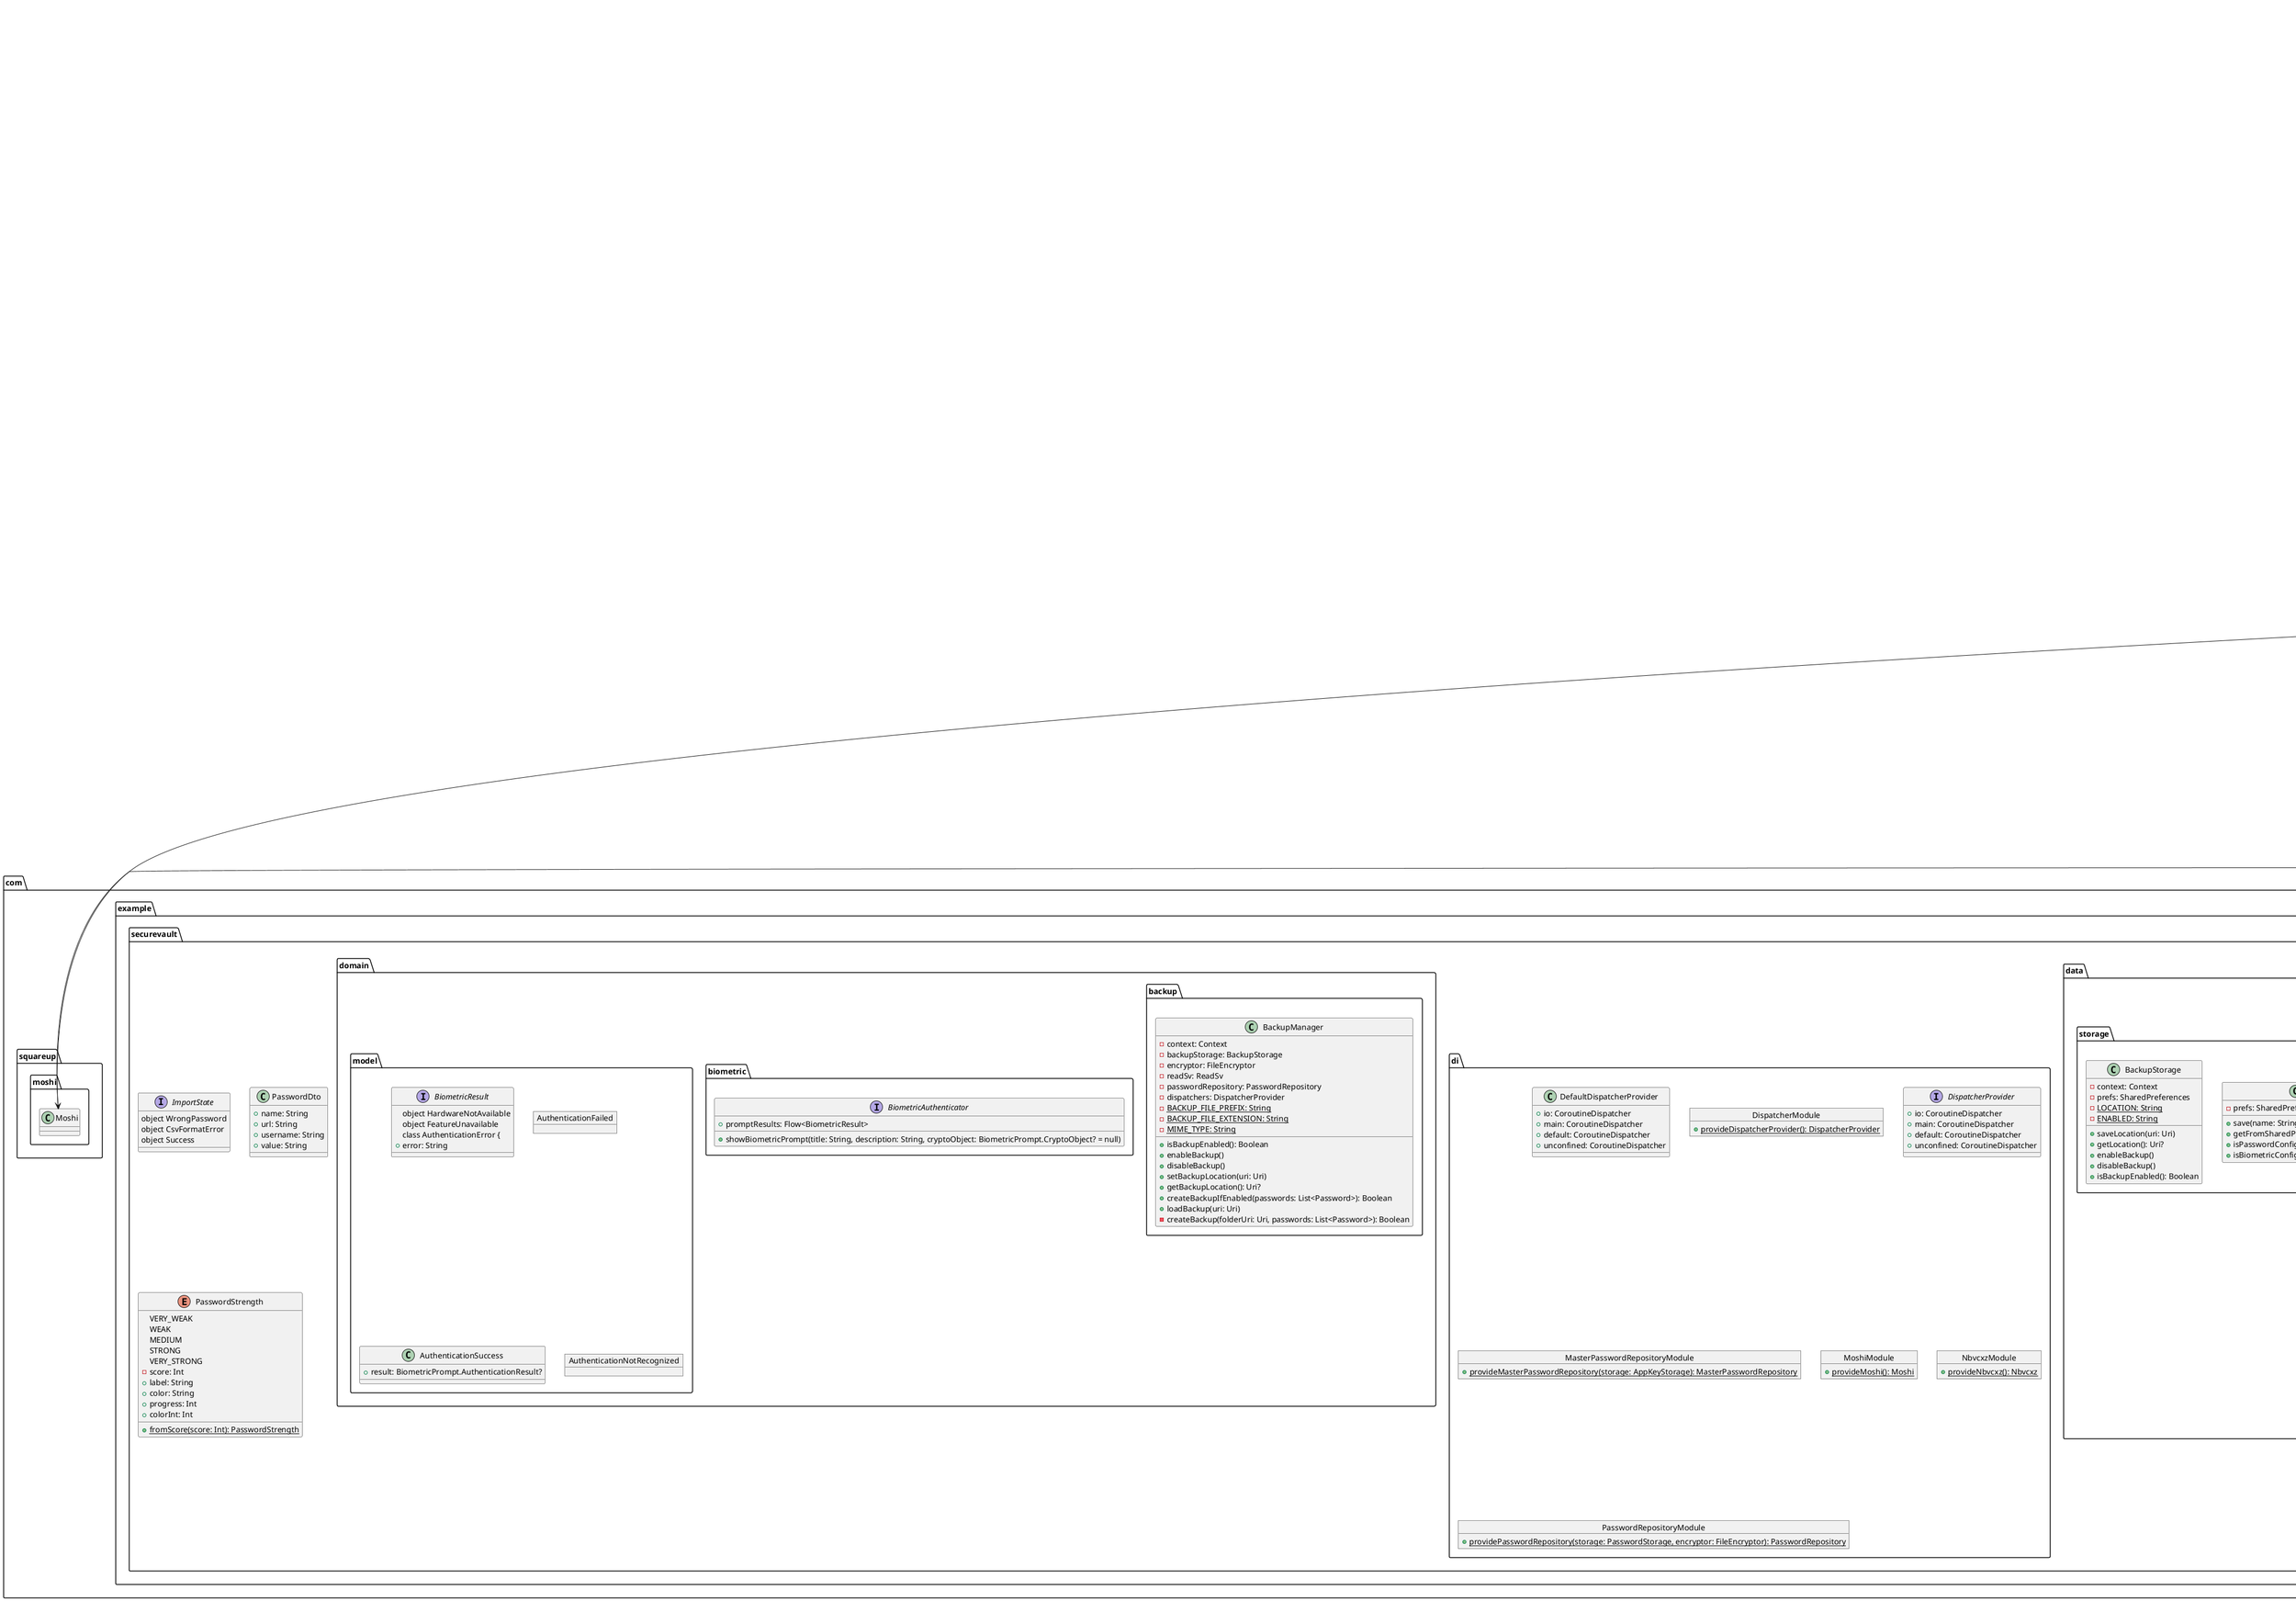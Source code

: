 @startuml
package com.example.securevault {
    package utils {
        enum FilePickerType {
            FILE
            FOLDER
        }
        class FilePicker {
            - activity: AppCompatActivity?
            - fragment: Fragment?
            - onFileSelected: (Uri) -> Unit
            - launcher: ActivityResultLauncher<Intent>
            + launch(type: FilePickerType, mimeType: String? = null)
        }
    }
    package ui.viewmodel {
        class SettingsViewModel {
            - isBiometricConfigured: IsBiometricConfigured
            - deleteAllPasswords: DeleteAllPasswords
            - backupManager: BackupManager
            - getAllPasswords: GetAllPasswords
            - dispatchers: DispatcherProvider
            - _backup: MutableStateFlow<Boolean?>
            + backup: StateFlow<Boolean?>
            - _loadBackup: MutableStateFlow<Boolean?>
            + loadBackup: StateFlow<Boolean?>
            + isBiometric(): Boolean
            + clearPasswords()
            + loadBackup(uri: Uri)
            + createBackup()
            + isBackupEnabled(): Boolean
            + enableBackup()
            + disableBackup()
            + getBackupLocation(): Uri?
            + setBackupLocation(uri: Uri)
        }
        class RegisterViewModel {
            - estimatePassword: EstimatePassword
            - generateAppKey: GenerateAppKey
            - isAppKeyConfigured: IsAppKeyConfigured
            - _passwordStrength: MutableLiveData<PasswordStrength>
            + passwordStrength: LiveData<PasswordStrength>
            + calculateStrength(password: String)
            + createAppKey(password: String)
            + isKeyConfigured(): Boolean
        }
        class MainViewModel {
            - isAppKeyConfigured: IsAppKeyConfigured
            + isKeyConfigured(): Boolean
        }
        class LoginViewModel {
            - unlockKeyWithPassword: UnlockKeyWithPassword
            - unlockKeyWithBiometrics: UnlockKeyWithBiometrics
            - isBiometricConfigured: IsBiometricConfigured
            - authenticateBiometrics: AuthenticateBiometrics
            - getDecryptCryptoObject: GetDecryptCryptoObject
            - dispatchers: DispatcherProvider
            - title: String
            - description: String
            - _biometricLoginState: MutableStateFlow<Boolean?>
            + biometricLoginState: StateFlow<Boolean?>
            - _passwordLoginState: MutableStateFlow<Boolean?>
            + passwordLoginState: StateFlow<Boolean?>
            - cryptoObjectDeferred: Lazy<Deferred<CryptoObject?>>
            + login(password: String)
            + login(activity: AppCompatActivity)
            + isBiometricKeyConfigured(): Boolean
        }
        class HomeViewModel {
            - getAllPasswords: GetAllPasswords
            - getPasswordsByName: GetPasswordsByName
            - dispatchers: DispatcherProvider
            - _passwords: MutableStateFlow<List<PasswordDto>>
            + passwords: StateFlow<List<PasswordDto>>
            - getPasswords(): List<PasswordDto>
            + loadPasswords(name: String)
            + loadPasswords()
            - getPasswordsByNameIgnoreCase(name: String): List<PasswordDto>
        }
        class BiometricViewModel {
            - generateBiometricKey: GenerateBiometricKey
            - authenticateBiometrics: AuthenticateBiometrics
            - getEncryptCryptoObject: GetEncryptCryptoObject
            - title: String
            - description: String
            - _authenticationState: MutableLiveData<BiometricResult?>
            + authenticationState: LiveData<BiometricResult?>
            + enableBiometric(activity: AppCompatActivity)
            - generateKey(result: BiometricResult)
        }
    }
    package ui.view {
        class SettingsActivity {
            - binding: SettingsActivityBinding
            - viewModel: SettingsViewModel
            - folderPicker: FilePicker
            - filePicker: FilePicker
            # onCreate(savedInstanceState: Bundle?)
            # onResume()
            - checkBackupButtons()
            - observeBackupState()
            - checkAutofill()
            - checkBiometric()
            - setListeners()
            - updateBackupLocationText()
            - requestAutofillService()
            - hasEnabledAutofill(): Boolean
        }
        class RegisterActivity {
            - binding: CreateMasterPasswordBinding
            - viewModel: RegisterViewModel
            - label: String
            # onCreate(savedInstanceState: Bundle?)
            - changeProgressBar(strength: PasswordStrength)
            - setObserver()
            - setListener()
            - setAfterTextChanged()
            - biometricActivity()
        }
        class MainActivity {
            - binding: ScreenHomeBinding
            - viewModel: MainViewModel
            # onCreate(savedInstanceState: Bundle?)
            - setListeners()
            - isLoggedIn(): Boolean
            - login()
        }
        class LoginActivity {
            - binding: LoginScreenBinding
            - viewModel: LoginViewModel
            # onCreate(savedInstanceState: Bundle?)
            - setObserversPassword()
            - setObserversBiometric()
            - setListeners()
            - skip()
        }
        class HomeActivity {
            - isSearchMode: Boolean
            - binding: MainScreenBinding
            - viewModel: HomeViewModel
            - passwordAdapter: PasswordAdapter
            + {static} PASSWORD_RELOAD_REQUEST_KEY: String
            # onCreate(savedInstanceState: Bundle?)
            # onResume()
            - setObservers()
            - setListeners()
            - setupRecyclerView()
            - enterSearchMode()
            - exitSearchMode()
        }
        class BiometricActivity {
            - binding: BiometricSugestionBinding
            - viewModel: BiometricViewModel
            # onCreate(savedInstanceState: Bundle?)
            - setObservers()
            - setListeners()
            - skip()
        }
    }
    package ui.view.dialogs {
        class ChangeMasterPasswordDialog {
            - binding: CreateMasterPasswordBinding
            - viewModel: RegisterViewModel
            - label: String
            + onCreateDialog(savedInstanceState: Bundle?): Dialog
            - changeProgressBar(strength: PasswordStrength)
            - setObserver()
            - setListeners()
            - setAfterTextChanged()
        }
        class CreatePasswordDialog {
            - binding: CreatePasswordDialogBinding
            - viewModel: CreatePasswordViewModel
            - supportFragmentManager: FragmentManager
            + onCreateDialog(savedInstanceState: Bundle?): Dialog
            - setListeners()
            - getPassword(): PasswordDto?
            - showToast(field: String)
        }
        class ExportPasswordDialog {
            - binding: DialogExportBinding
            - filePicker: FilePicker
            - folderUri: Uri?
            - viewModel: ExportPasswordViewModel
            + onCreateDialog(savedInstanceState: Bundle?): Dialog
            - setListeners()
            - observeLoadingState()
            - showToast(message: String)
            - handleFile(folderUri: Uri)
            - selectFolder()
            - getFolderNameFromUri(uri: Uri): String?
            - setPasswordInput()
            - getPassword(): String?
        }
        class GeneratePasswordDialog {
            - binding: PasswordGeneratorBinding
            - viewModel: GeneratePasswordViewModel
            + {static} REQUEST_KEY: String
            + onCreateDialog(savedInstanceState: Bundle?): Dialog
            - setListeners()
            - setUpView()
            - setObservers()
            - changeStrengthBar(strength: PasswordStrength)
            - generatePassword()
            - generatePassphrase()
        }
        class ImportPasswordDialog {
            - binding: DialogImportBinding
            - filePicker: FilePicker
            - fileUri: Uri?
            - viewModel: ImportPasswordViewModel
            + {static} - ENCRYPTED: String
            + {static} - CSV: String
            + onCreateDialog(savedInstanceState: Bundle?): Dialog
            - setPasswordInput()
            - getFileNameFromUri(uri: Uri): String?
            - setListeners()
            - openFile(fileType: String)
            - handleFile(uri: Uri)
            - observeLoadingState()
            - observeErrorState()
            - showToast(message: String)
        }
        class PasswordDetailDialog {
            - binding: PasswordDetailBinding
            - viewModel: PasswordDetailViewModel
            - passwordDto: PasswordDto
            + onCreateDialog(savedInstanceState: Bundle?): Dialog
            - setContent()
            - setListeners()
            - getPassword(): PasswordDto?
            - showToast(field: String)
        }
    }

    package ui.viewmodel.dialogs {
        class PasswordDetailViewModel {
            - addPassword: AddPassword
            - deletePassword: DeletePassword
            + savePassword(password: PasswordDto)
            + savePassword(previousName: String, password: PasswordDto)
            + removePassword(password: PasswordDto)
        }
        class ImportPasswordViewModel {
            - getPasswordsFromEncrypted: GetPasswordsFromEncrypted
            - readCsv: ReadCsv
            - saveAllPasswords: InsertAllPasswords
            - dispatcherProvider: DispatcherProvider
            - _loading: MutableStateFlow<Boolean>
            + loading: StateFlow<Boolean>
            - _importState: MutableStateFlow<ImportState?>
            + importState: StateFlow<ImportState?>
            - insertAllPasswords(passwords: List<PasswordDto>)
            + insertAllPasswords(encryptedPasswords: String, key: String)
            + insertAllPasswords(uri: Uri)
            + clearError()
        }
        class GeneratePasswordViewModel {
            - generatePassword: GeneratePassword
            - generatePassphrase: GeneratePassphrase
            - estimatePassword: EstimatePassword
            - dispatcherProvider: DispatcherProvider
            - _password: MutableStateFlow<String>
            + password: StateFlow<String>
            - _passwordStrength: MutableStateFlow<PasswordStrength>
            + passwordStrength: StateFlow<PasswordStrength>
            - _isLoading: MutableStateFlow<Boolean>
            + isLoading: StateFlow<Boolean>
            + getPassword(length: Int, lower: Boolean, upper: Boolean, numbers: Boolean, symbols: Boolean)
            + getPassphrase(length: Int, delimiter: String)
        }
        class ExportPasswordViewModel {
            - context: Context
            - writeCsv: WriteCsv
            - writeSv: WriteSv
            - getAllPasswords: GetAllPasswords
            - dispatchers: DispatcherProvider
            - fileNameCsv: String
            - fileNameSv: String
            - _loading: MutableStateFlow<Boolean>
            + loading: StateFlow<Boolean>
            + createCsv(folderUri: Uri)
            + createSv(folderUri: Uri, password: String)
            - createFileInFolder(folderUri: Uri, fileName: String, mimeType: String): Uri?
        }
        class CreatePasswordViewModel {
            - addPassword: AddPassword
            + savePassword(passwordDto: PasswordDto)
        }
    }
    package data.autofill {
        object Fetch {
            + {static} fetchPassword(appPackage: String, passwordRepository: PasswordRepository): Pair<String, String>?
        }
        class SecureVaultAutofillService {
            - passwordRepository: PasswordRepository?
            + storage: PasswordStorage
            + encryptor: FileEncryptor
            + onFillRequest(request: FillRequest, cancellationSignal: CancellationSignal, callback: FillCallback)
            + onSaveRequest(request: SaveRequest, callback: SaveCallback)
        }
        object StructureParser {
            + {static} parseStructure(structure: AssistStructure): ParsedStructure?
            - {static} traverseViewNode(node: AssistStructure.ViewNode, action: (AssistStructure.ViewNode) -> Unit)
        }
        class ParsedStructure {
            + usernameId: AutofillId
            + passwordId: AutofillId
        }
    }
    package data.crypto {
        object AppKeyEncryptor {
            + {static} encrypt(data: ByteArray, key: SecretKey): Pair<ByteArray, ByteArray>
            + {static} decrypt(encrypted: ByteArray, key: SecretKey, iv: ByteArray): ByteArray
            + {static} encrypt(data: ByteArray, cipher: Cipher?): Pair<ByteArray, ByteArray>
            + {static} decrypt(encrypted: ByteArray, cipher: Cipher): ByteArray
        }
        object AppKeyProvider {
            - appKey: ByteArray?
            - mutex: Mutex
            + {static} generate(): ByteArray
            + {static} load(decryptedKey: ByteArray)
            + {static} getAppKey(): ByteArray
        }
        object BiometricKeyManager {
            - {static} KEY_ALIAS: String
            - {static} ANDROID_KEYSTORE: String
            + {static} generateKey()
            - {static} getKey(): SecretKey
            - {static} getEncryptCipher(): Cipher
            - {static} getDecryptCipher(iv: ByteArray): Cipher
            + {static} getEncryptCryptoObject(): BiometricPrompt.CryptoObject?
            + {static} getDecryptCryptoObject(iv: ByteArray): BiometricPrompt.CryptoObject
        }
        object PasswordKeyManager {
            + {static} generateSalt(): ByteArray
            + {static} deriveKey(password: String, salt: ByteArray): SecretKey
        }
    }
    package data.csv {
        package formatter {
            class CsvFormatter {
                + {static} SEPARATOR: Char
                + {static} HEADER: String
                - parsePassword(password: Password): String
                - unparsePassword(password: String): Password
                + parsePasswordsWithHeader(passwords: List<Password>): String
                + unparsePasswordsWithHeader(passwords: String): List<Password>
            }
        }
        package storage {
            class CsvStorage {
                - context: Context
                - csvFormatter: CsvFormatter
                + writeCsv(fileName: Uri, passwords: List<Password>)
                + readCsv(uri: Uri): List<Password>
            }
        }
    }
    package data.generator {
        object PasswordGenerator {
            + {static} LOWER: String
            + {static} UPPER: String
            + {static} NUMBERS: String
            + {static} SYMBOL: String
            + {static} generatePassword(length: Int = 16, lower: Boolean = true, upper: Boolean = true, numbers: Boolean = true, symbols: Boolean = true): String?
            + {static} generatePassphrase(length: Int = 5, delimiter: String): String
        }
    }
    package data.json {
        package crypto {
            class FileEncryptor {
                - type: java.lang.reflect.Type
                - adapter: JsonAdapter<List<Password>>
                - encryptFile(content: String, password: String): String
                - decryptFile(encryptedFile: String, password: String): String
                + encryptPasswords(passwords: List<Password>, userPassword: String): String
                + decryptPasswords(encryptedPasswords: String, userPassword: String): List<Password>
            }
        }
        package model {
            class Password {
                + name: String
                + url: String
                + username: String
                + value: String
            }
        }
        package storage {
            class PasswordStorage {
                - context: Context
                - fileName: String
                + saveEncryptedFile(encryptedFile: String)
                + readEncryptedFile(): String?
            }
        }
    }
    package data.mapper {
        object PasswordMapper {
            + {static} mapToDto(password: Password): PasswordDto
            + {static} mapToEntity(passwordDto: PasswordDto): Password
        }
    }
    package data.repository {
        class MasterPasswordRepositoryImpl {
            - storage: AppKeyStorage
            + generateAndStoreAppKey(password: String)
            + generateAndStoreAppKeyBio(result: BiometricResult)
            + unlockAppKeyWithPassword(password: String): Boolean
            + unlockAppKeyWithBiometrics(result: BiometricResult): Boolean
            + isAppKeyConfigured(): Boolean
            + isBiometricConfigured(): Boolean
            + getIv(): ByteArray
        }
        class PasswordRepositoryImpl {
            - storage: PasswordStorage
            - encryptor: FileEncryptor
            - cachePasswords: MutableList<Password>
            + getAllPasswords(): List<Password>
            - getAppKey(): String
            + getPasswordByName(name: String): Password?
            + getPasswordByNameContainingIgnoreCase(name: String): List<Password>
            + insertPassword(password: Password)
            + insertAllPasswords(passwords: List<Password>)
            - insertPasswordCache(name: String, password: Password)
            + insertPassword(previousName: String, password: Password)
            + deletePassword(password: Password)
            + deleteAllPasswords()
            - loadPasswords(): List<Password>
            + reloadPasswords()
            - savePasswordsFromCache()
        }
    }
    package data.storage {
        class AppKeyStorage {
            - prefs: SharedPreferences
            + save(name: String, data: ByteArray)
            + getFromSharedPreferences(name: String): ByteArray
            + isPasswordConfigured(): Boolean
            + isBiometricConfigured(): Boolean
        }
        class BackupStorage {
            - context: Context
            - prefs: SharedPreferences
            - {static} LOCATION: String
            - {static} ENABLED: String
            + saveLocation(uri: Uri)
            + getLocation(): Uri?
            + enableBackup()
            + disableBackup()
            + isBackupEnabled(): Boolean
        }
    }
    package di {
        class DefaultDispatcherProvider {
            + io: CoroutineDispatcher
            + main: CoroutineDispatcher
            + default: CoroutineDispatcher
            + unconfined: CoroutineDispatcher
        }
        object DispatcherModule {
            + {static} provideDispatcherProvider(): DispatcherProvider
        }
        interface DispatcherProvider {
            + io: CoroutineDispatcher
            + main: CoroutineDispatcher
            + default: CoroutineDispatcher
            + unconfined: CoroutineDispatcher
        }
        object MasterPasswordRepositoryModule {
            + {static} provideMasterPasswordRepository(storage: AppKeyStorage): MasterPasswordRepository
        }
        object MoshiModule {
            + {static} provideMoshi(): Moshi
        }
        object NbvcxzModule {
            + {static} provideNbvcxz(): Nbvcxz
        }
        object PasswordRepositoryModule {
            + {static} providePasswordRepository(storage: PasswordStorage, encryptor: FileEncryptor): PasswordRepository
        }
    }
    package domain.backup {
        class BackupManager {
            - context: Context
            - backupStorage: BackupStorage
            - encryptor: FileEncryptor
            - readSv: ReadSv
            - passwordRepository: PasswordRepository
            - dispatchers: DispatcherProvider
            - {static} BACKUP_FILE_PREFIX: String
            - {static} BACKUP_FILE_EXTENSION: String
            - {static} MIME_TYPE: String
            + isBackupEnabled(): Boolean
            + enableBackup()
            + disableBackup()
            + setBackupLocation(uri: Uri)
            + getBackupLocation(): Uri?
            + createBackupIfEnabled(passwords: List<Password>): Boolean
            + loadBackup(uri: Uri)
            - createBackup(folderUri: Uri, passwords: List<Password>): Boolean
        }
    }
    package domain.biometric {
        interface BiometricAuthenticator {
            + promptResults: Flow<BiometricResult>
            + showBiometricPrompt(title: String, description: String, cryptoObject: BiometricPrompt.CryptoObject? = null)
        }
    }
    package domain.model {
        interface BiometricResult {
            object HardwareNotAvailable
            object FeatureUnavailable
            class AuthenticationError {
                + error: String
            }
            object AuthenticationFailed
            class AuthenticationSuccess {
                + result: BiometricPrompt.AuthenticationResult?
            }
            object AuthenticationNotRecognized
        }
        interface ImportState {
            object WrongPassword
            object CsvFormatError
            object Success
        }
        class PasswordDto {
            + name: String
            + url: String
            + username: String
            + value: String
        }
        enum PasswordStrength {
            VERY_WEAK
            WEAK
            MEDIUM
            STRONG
            VERY_STRONG
            - score: Int
            + label: String
            + color: String
            + progress: Int
            + colorInt: Int
            + {static} fromScore(score: Int): PasswordStrength
        }
    }
    package domain.repository {
        interface MasterPasswordRepository {
            + {abstract} generateAndStoreAppKey(password: String)
            + {abstract} generateAndStoreAppKeyBio(result: BiometricResult)
            + {abstract} unlockAppKeyWithPassword(password: String): Boolean
            + {abstract} unlockAppKeyWithBiometrics(result: BiometricResult): Boolean
            + {abstract} isAppKeyConfigured(): Boolean
            + {abstract} isBiometricConfigured(): Boolean
            + {abstract} getIv(): ByteArray
        }
        interface PasswordRepository {
            + {abstract} getAllPasswords(): List<Password>
            + {abstract} getPasswordByName(name: String): Password?
            + {abstract} getPasswordByNameContainingIgnoreCase(name: String): List<Password>
            + {abstract} insertPassword(password: Password)
            + {abstract} insertPassword(previousName: String, password: Password)
            + {abstract} insertAllPasswords(passwords: List<Password>)
            + {abstract} deletePassword(password: Password)
            + {abstract} deleteAllPasswords()
        }
    }
    package domain.usecases {
        class EstimatePassword {
            - nbvcxz: Nbvcxz
            + invoke(password: String): PasswordStrength
        }
        package auth {
            class AuthenticateBiometrics {
                + invoke(biometricAuthenticator: BiometricAuthenticator, title: String, description: String, cryptoObject: BiometricPrompt.CryptoObject?)
            }
            class GenerateAppKey {
                - repo: MasterPasswordRepository
                + invoke(password: String)
            }
            class GenerateBiometricKey {
                - repo: MasterPasswordRepository
                + invoke(result: BiometricResult)
            }
            class GetDecryptCryptoObject {
                - masterPasswordRepository: MasterPasswordRepository
                + invoke(): BiometricPrompt.CryptoObject
            }
            class GetEncryptCryptoObject {
                + invoke(): BiometricPrompt.CryptoObject?
            }
            class IsAppKeyConfigured {
                - repo: MasterPasswordRepository
                + invoke(): Boolean
            }
            class IsBiometricConfigured {
                - repo: MasterPasswordRepository
                + invoke(): Boolean
            }
            class UnlockKeyWithBiometrics {
                - repo: MasterPasswordRepository
                + invoke(result: BiometricResult): Boolean
            }
            class UnlockKeyWithPassword {
                - repo: MasterPasswordRepository
                + invoke(password: String): Boolean
            }
        }
        package csv {
            class ReadCsv {
                - csvStorage: CsvStorage
                + invoke(uri: Uri): List<PasswordDto>
            }
            class WriteCsv {
                - csvStorage: CsvStorage
                + invoke(uri: Uri, passwords: List<PasswordDto>)
            }
        }
        package generator {
            class GeneratePassphrase {
                + invoke(length: Int, delimiter: String): String
            }
            class GeneratePassword {
                + invoke(length: Int, lower: Boolean, upper: Boolean, numbers: Boolean, symbols: Boolean): String
            }
        }
        package password {
            class AddPassword {
                - passwordRepository: PasswordRepository
                + invoke(previousName:String, password: PasswordDto)
                + invoke(password: PasswordDto)
            }
            class DeleteAllPasswords {
                - passwordRepository: PasswordRepository
                + invoke()
            }
            class DeletePassword {
                - passwordRepository: PasswordRepository
                + invoke(passwordDto: PasswordDto)
            }
            class GetAllPasswords {
                - passwordRepository: PasswordRepository
                + invoke(): List<PasswordDto>
            }
            class GetPasswordsByName {
                - passwordRepository: PasswordRepository
                + invoke(name: String): List<PasswordDto>
            }
            class GetPasswordsFromEncrypted {
                - fileEncryptor: FileEncryptor
                + invoke(passwords: String, key: String): List<PasswordDto>
            }
            class InsertAllPasswords {
                - passwordRepository: PasswordRepository
                + invoke(passwords: List<PasswordDto>)
            }
        }
        package sv {
            class ReadSv {
                - fileEncryptor: FileEncryptor
                - context: Context
                + invoke(uri: Uri, password: String): List<PasswordDto>
            }
            class WriteSv {
                - encryptor: FileEncryptor
                - context: Context
                + invoke(uri: Uri, passwords: List<PasswordDto>, password: String)
            }
        }
    }
    package ui.adapter {
        class PasswordAdapter {
            - diffUtil: DiffUtil.ItemCallback<PasswordDto>
            - asyncListDiffer: AsyncListDiffer<PasswordDto>
            + onCreateViewHolder(parent: ViewGroup, viewType: Int): PasswordViewHolder
            + onBindViewHolder(holder: PasswordViewHolder, position: Int)
            + getItemCount(): Int
            + updatePasswords(newPasswords: List<PasswordDto>)
        }
        class PasswordViewHolder {
            + binding: PasswordItemBinding
            + render(passwordDto: PasswordDto)
        }
    }
    package ui.biometrics {
        class BiometricPromptManager {
            - activity: AppCompatActivity
            - resultChannel: Channel<BiometricResult>
            + promptResults: Flow<BiometricResult>
            + showBiometricPrompt(title: String, description: String, cryptoObject: BiometricPrompt.CryptoObject?)
        }
    }

di.DefaultDispatcherProvider --|> di.DispatcherProvider
di.DispatcherModule --> di.DispatcherProvider
di.DispatcherModule --> di.DefaultDispatcherProvider

di.MasterPasswordRepositoryModule --> domain.repository.MasterPasswordRepository
di.MasterPasswordRepositoryModule --> data.repository.MasterPasswordRepositoryImpl
di.MasterPasswordRepositoryModule --> data.storage.AppKeyStorage

di.MoshiModule --> com.squareup.moshi.Moshi

di.NbvcxzModule --> me.gosimple.nbvcxz.Nbvcxz

di.PasswordRepositoryModule --> domain.repository.PasswordRepository
di.PasswordRepositoryModule --> data.repository.PasswordRepositoryImpl
di.PasswordRepositoryModule --> data.json.storage.PasswordStorage
di.PasswordRepositoryModule --> data.json.crypto.FileEncryptor

data.repository.MasterPasswordRepositoryImpl --|> domain.repository.MasterPasswordRepository
data.repository.MasterPasswordRepositoryImpl --> data.storage.AppKeyStorage
data.repository.MasterPasswordRepositoryImpl --> data.crypto.AppKeyProvider
data.repository.MasterPasswordRepositoryImpl --> data.crypto.BiometricKeyManager
data.repository.MasterPasswordRepositoryImpl --> data.crypto.PasswordKeyManager
data.repository.MasterPasswordRepositoryImpl --> data.crypto.AppKeyEncryptor

data.repository.PasswordRepositoryImpl --|> domain.repository.PasswordRepository
data.repository.PasswordRepositoryImpl --> data.json.storage.PasswordStorage
data.repository.PasswordRepositoryImpl --> data.json.crypto.FileEncryptor
data.repository.PasswordRepositoryImpl --> data.crypto.AppKeyProvider
data.repository.PasswordRepositoryImpl ..> data.json.model.Password : uses in cache

data.json.crypto.FileEncryptor --> com.squareup.moshi.Moshi
data.json.crypto.FileEncryptor --> data.crypto.PasswordKeyManager
data.json.crypto.FileEncryptor --> data.crypto.AppKeyEncryptor
data.json.crypto.FileEncryptor ..> data.json.model.Password : processes list of

data.csv.formatter.CsvFormatter ..> data.json.model.Password : processes list of
data.csv.storage.CsvStorage --> data.csv.formatter.CsvFormatter

data.mapper.PasswordMapper ..> data.json.model.Password : maps from/to
data.mapper.PasswordMapper ..> domain.model.PasswordDto : maps from/to

domain.usecases.EstimatePassword --> me.gosimple.nbvcxz.Nbvcxz

domain.usecases.auth.AuthenticateBiometrics --> domain.biometric.BiometricAuthenticator
domain.usecases.auth.GenerateAppKey --> domain.repository.MasterPasswordRepository
domain.usecases.auth.GenerateBiometricKey --> domain.repository.MasterPasswordRepository
domain.usecases.auth.GetDecryptCryptoObject --> domain.repository.MasterPasswordRepository
domain.usecases.auth.GetDecryptCryptoObject --> data.crypto.BiometricKeyManager
domain.usecases.auth.GetEncryptCryptoObject --> data.crypto.BiometricKeyManager
domain.usecases.auth.IsAppKeyConfigured --> domain.repository.MasterPasswordRepository
domain.usecases.auth.IsBiometricConfigured --> domain.repository.MasterPasswordRepository
domain.usecases.auth.UnlockKeyWithBiometrics --> domain.repository.MasterPasswordRepository
domain.usecases.auth.UnlockKeyWithPassword --> domain.repository.MasterPasswordRepository

domain.usecases.csv.ReadCsv --> data.csv.storage.CsvStorage
domain.usecases.csv.ReadCsv --> data.mapper.PasswordMapper
domain.usecases.csv.WriteCsv --> data.csv.storage.CsvStorage
domain.usecases.csv.WriteCsv --> data.mapper.PasswordMapper

domain.usecases.generator.GeneratePassphrase --> data.generator.PasswordGenerator
domain.usecases.generator.GeneratePassword --> data.generator.PasswordGenerator

domain.usecases.password.AddPassword --> domain.repository.PasswordRepository
domain.usecases.password.AddPassword --> data.mapper.PasswordMapper
domain.usecases.password.DeleteAllPasswords --> domain.repository.PasswordRepository
domain.usecases.password.DeletePassword --> domain.repository.PasswordRepository
domain.usecases.password.DeletePassword --> data.mapper.PasswordMapper
domain.usecases.password.GetAllPasswords --> domain.repository.PasswordRepository
domain.usecases.password.GetAllPasswords --> data.mapper.PasswordMapper
domain.usecases.password.GetPasswordsByName --> domain.repository.PasswordRepository
domain.usecases.password.GetPasswordsByName --> data.mapper.PasswordMapper
domain.usecases.password.GetPasswordsFromEncrypted --> data.json.crypto.FileEncryptor
domain.usecases.password.GetPasswordsFromEncrypted --> data.mapper.PasswordMapper
domain.usecases.password.InsertAllPasswords --> domain.repository.PasswordRepository
domain.usecases.password.InsertAllPasswords --> data.mapper.PasswordMapper

domain.usecases.sv.ReadSv --> data.json.crypto.FileEncryptor
domain.usecases.sv.ReadSv --> data.mapper.PasswordMapper
domain.usecases.sv.WriteSv --> data.json.crypto.FileEncryptor
domain.usecases.sv.WriteSv --> data.mapper.PasswordMapper

domain.backup.BackupManager --> data.storage.BackupStorage
domain.backup.BackupManager --> data.json.crypto.FileEncryptor
domain.backup.BackupManager --> domain.usecases.sv.ReadSv
domain.backup.BackupManager --> domain.repository.PasswordRepository
domain.backup.BackupManager --> di.DispatcherProvider
domain.backup.BackupManager --> data.crypto.AppKeyProvider
domain.backup.BackupManager --> data.mapper.PasswordMapper

ui.viewmodel.BiometricViewModel --> domain.usecases.auth.GenerateBiometricKey
ui.viewmodel.BiometricViewModel --> domain.usecases.auth.AuthenticateBiometrics
ui.viewmodel.BiometricViewModel --> domain.usecases.auth.GetEncryptCryptoObject
ui.viewmodel.BiometricViewModel ..> ui.biometrics.BiometricPromptManager : uses

ui.viewmodel.HomeViewModel --> domain.usecases.password.GetAllPasswords
ui.viewmodel.HomeViewModel --> domain.usecases.password.GetPasswordsByName
ui.viewmodel.HomeViewModel --> di.DispatcherProvider

ui.viewmodel.LoginViewModel --> domain.usecases.auth.UnlockKeyWithPassword
ui.viewmodel.LoginViewModel --> domain.usecases.auth.UnlockKeyWithBiometrics
ui.viewmodel.LoginViewModel --> domain.usecases.auth.IsBiometricConfigured
ui.viewmodel.LoginViewModel --> domain.usecases.auth.AuthenticateBiometrics
ui.viewmodel.LoginViewModel --> domain.usecases.auth.GetDecryptCryptoObject
ui.viewmodel.LoginViewModel --> di.DispatcherProvider
ui.viewmodel.LoginViewModel ..> ui.biometrics.BiometricPromptManager : uses

ui.viewmodel.MainViewModel --> domain.usecases.auth.IsAppKeyConfigured

ui.viewmodel.RegisterViewModel --> domain.usecases.EstimatePassword
ui.viewmodel.RegisterViewModel --> domain.usecases.auth.GenerateAppKey
ui.viewmodel.RegisterViewModel --> domain.usecases.auth.IsAppKeyConfigured

ui.viewmodel.SettingsViewModel --> domain.usecases.auth.IsBiometricConfigured
ui.viewmodel.SettingsViewModel --> domain.usecases.password.DeleteAllPasswords
ui.viewmodel.SettingsViewModel --> domain.backup.BackupManager
ui.viewmodel.SettingsViewModel --> domain.usecases.password.GetAllPasswords
ui.viewmodel.SettingsViewModel --> di.DispatcherProvider

ui.viewmodel.dialogs.CreatePasswordViewModel --> domain.usecases.password.AddPassword

ui.viewmodel.dialogs.ExportPasswordViewModel --> domain.usecases.csv.WriteCsv
ui.viewmodel.dialogs.ExportPasswordViewModel --> domain.usecases.sv.WriteSv
ui.viewmodel.dialogs.ExportPasswordViewModel --> domain.usecases.password.GetAllPasswords
ui.viewmodel.dialogs.ExportPasswordViewModel --> di.DispatcherProvider

ui.viewmodel.dialogs.GeneratePasswordViewModel --> domain.usecases.generator.GeneratePassword
ui.viewmodel.dialogs.GeneratePasswordViewModel --> domain.usecases.generator.GeneratePassphrase
ui.viewmodel.dialogs.GeneratePasswordViewModel --> domain.usecases.EstimatePassword
ui.viewmodel.dialogs.GeneratePasswordViewModel --> di.DispatcherProvider

ui.viewmodel.dialogs.ImportPasswordViewModel --> domain.usecases.password.GetPasswordsFromEncrypted
ui.viewmodel.dialogs.ImportPasswordViewModel --> domain.usecases.csv.ReadCsv
ui.viewmodel.dialogs.ImportPasswordViewModel --> domain.usecases.password.InsertAllPasswords
ui.viewmodel.dialogs.ImportPasswordViewModel --> di.DispatcherProvider

ui.viewmodel.dialogs.PasswordDetailViewModel --> domain.usecases.password.AddPassword
ui.viewmodel.dialogs.PasswordDetailViewModel --> domain.usecases.password.DeletePassword

ui.view.BiometricActivity --> ui.viewmodel.BiometricViewModel

ui.view.HomeActivity --> ui.viewmodel.HomeViewModel
ui.view.HomeActivity --> ui.adapter.PasswordAdapter
ui.view.HomeActivity ..> ui.view.dialogs.CreatePasswordDialog : shows

ui.view.LoginActivity --> ui.viewmodel.LoginViewModel

ui.view.MainActivity --> ui.viewmodel.MainViewModel
ui.view.MainActivity ..> ui.view.RegisterActivity : starts
ui.view.MainActivity ..> ui.view.LoginActivity : starts

ui.view.RegisterActivity --> ui.viewmodel.RegisterViewModel
ui.view.RegisterActivity ..> ui.view.BiometricActivity : starts

ui.view.SettingsActivity --> ui.viewmodel.SettingsViewModel
ui.view.SettingsActivity --> utils.FilePicker
ui.view.SettingsActivity ..> ui.view.dialogs.ChangeMasterPasswordDialog : shows
ui.view.SettingsActivity ..> ui.view.dialogs.ExportPasswordDialog : shows
ui.view.SettingsActivity ..> ui.view.dialogs.ImportPasswordDialog : shows
ui.view.SettingsActivity ..> ui.view.BiometricActivity : starts

ui.view.dialogs.ChangeMasterPasswordDialog --> ui.viewmodel.RegisterViewModel

ui.view.dialogs.CreatePasswordDialog --> ui.viewmodel.dialogs.CreatePasswordViewModel
ui.view.dialogs.CreatePasswordDialog ..> ui.view.dialogs.GeneratePasswordDialog : shows

ui.view.dialogs.ExportPasswordDialog --> utils.FilePicker
ui.view.dialogs.ExportPasswordDialog --> ui.viewmodel.dialogs.ExportPasswordViewModel

ui.view.dialogs.GeneratePasswordDialog --> ui.viewmodel.dialogs.GeneratePasswordViewModel

ui.view.dialogs.ImportPasswordDialog --> utils.FilePicker
ui.view.dialogs.ImportPasswordDialog --> ui.viewmodel.dialogs.ImportPasswordViewModel

ui.view.dialogs.PasswordDetailDialog --> ui.viewmodel.dialogs.PasswordDetailViewModel

ui.adapter.PasswordAdapter *-- ui.adapter.PasswordViewHolder : creates & manages
ui.adapter.PasswordAdapter ..> ui.view.dialogs.PasswordDetailDialog : shows
ui.adapter.PasswordViewHolder ..> domain.model.PasswordDto : renders

ui.biometrics.BiometricPromptManager --|> domain.biometric.BiometricAuthenticator

class SecureVaultApp

}
@enduml
